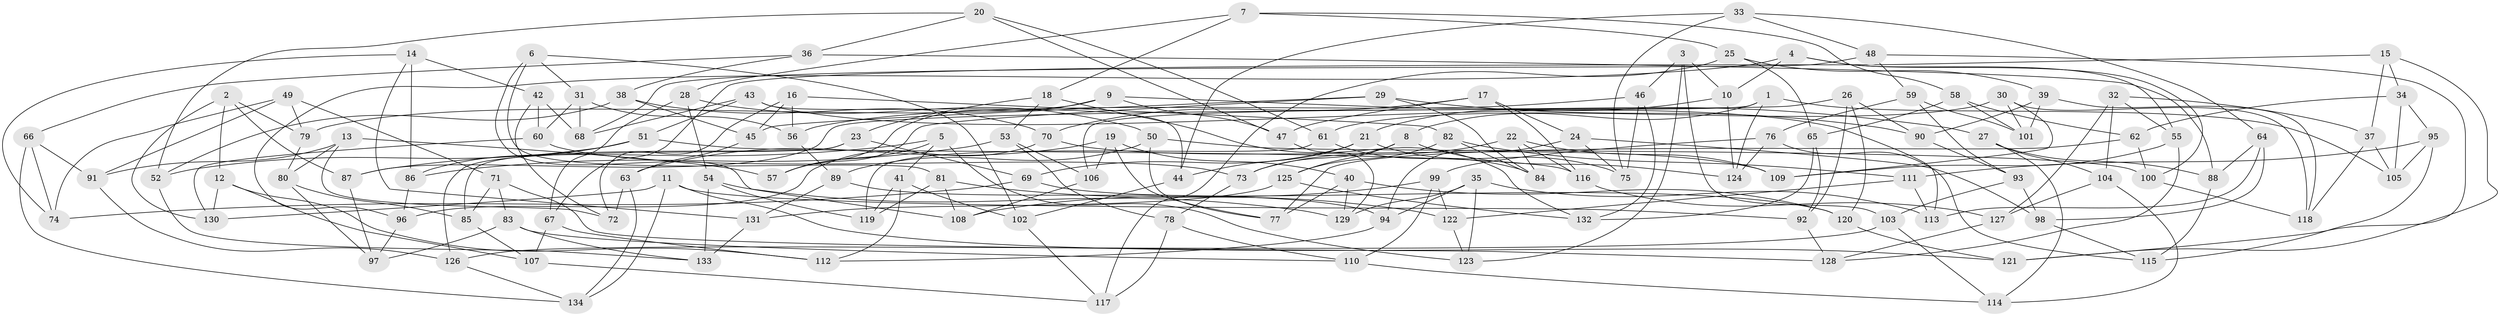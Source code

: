 // Generated by graph-tools (version 1.1) at 2025/02/03/09/25 03:02:59]
// undirected, 134 vertices, 268 edges
graph export_dot {
graph [start="1"]
  node [color=gray90,style=filled];
  1;
  2;
  3;
  4;
  5;
  6;
  7;
  8;
  9;
  10;
  11;
  12;
  13;
  14;
  15;
  16;
  17;
  18;
  19;
  20;
  21;
  22;
  23;
  24;
  25;
  26;
  27;
  28;
  29;
  30;
  31;
  32;
  33;
  34;
  35;
  36;
  37;
  38;
  39;
  40;
  41;
  42;
  43;
  44;
  45;
  46;
  47;
  48;
  49;
  50;
  51;
  52;
  53;
  54;
  55;
  56;
  57;
  58;
  59;
  60;
  61;
  62;
  63;
  64;
  65;
  66;
  67;
  68;
  69;
  70;
  71;
  72;
  73;
  74;
  75;
  76;
  77;
  78;
  79;
  80;
  81;
  82;
  83;
  84;
  85;
  86;
  87;
  88;
  89;
  90;
  91;
  92;
  93;
  94;
  95;
  96;
  97;
  98;
  99;
  100;
  101;
  102;
  103;
  104;
  105;
  106;
  107;
  108;
  109;
  110;
  111;
  112;
  113;
  114;
  115;
  116;
  117;
  118;
  119;
  120;
  121;
  122;
  123;
  124;
  125;
  126;
  127;
  128;
  129;
  130;
  131;
  132;
  133;
  134;
  1 -- 8;
  1 -- 106;
  1 -- 105;
  1 -- 124;
  2 -- 87;
  2 -- 12;
  2 -- 130;
  2 -- 79;
  3 -- 10;
  3 -- 46;
  3 -- 123;
  3 -- 103;
  4 -- 55;
  4 -- 96;
  4 -- 100;
  4 -- 10;
  5 -- 123;
  5 -- 87;
  5 -- 57;
  5 -- 41;
  6 -- 102;
  6 -- 81;
  6 -- 31;
  6 -- 108;
  7 -- 18;
  7 -- 25;
  7 -- 58;
  7 -- 28;
  8 -- 73;
  8 -- 125;
  8 -- 124;
  9 -- 47;
  9 -- 27;
  9 -- 57;
  9 -- 79;
  10 -- 21;
  10 -- 124;
  11 -- 121;
  11 -- 134;
  11 -- 130;
  11 -- 92;
  12 -- 112;
  12 -- 107;
  12 -- 130;
  13 -- 91;
  13 -- 72;
  13 -- 80;
  13 -- 57;
  14 -- 131;
  14 -- 42;
  14 -- 86;
  14 -- 74;
  15 -- 121;
  15 -- 34;
  15 -- 37;
  15 -- 67;
  16 -- 72;
  16 -- 45;
  16 -- 56;
  16 -- 82;
  17 -- 116;
  17 -- 24;
  17 -- 47;
  17 -- 70;
  18 -- 23;
  18 -- 53;
  18 -- 132;
  19 -- 77;
  19 -- 106;
  19 -- 40;
  19 -- 63;
  20 -- 61;
  20 -- 36;
  20 -- 52;
  20 -- 47;
  21 -- 75;
  21 -- 44;
  21 -- 69;
  22 -- 84;
  22 -- 73;
  22 -- 116;
  22 -- 109;
  23 -- 69;
  23 -- 126;
  23 -- 85;
  24 -- 75;
  24 -- 98;
  24 -- 94;
  25 -- 39;
  25 -- 65;
  25 -- 117;
  26 -- 90;
  26 -- 87;
  26 -- 120;
  26 -- 92;
  27 -- 88;
  27 -- 104;
  27 -- 114;
  28 -- 67;
  28 -- 50;
  28 -- 54;
  29 -- 84;
  29 -- 90;
  29 -- 45;
  29 -- 57;
  30 -- 109;
  30 -- 101;
  30 -- 118;
  30 -- 61;
  31 -- 56;
  31 -- 68;
  31 -- 60;
  32 -- 127;
  32 -- 37;
  32 -- 55;
  32 -- 104;
  33 -- 48;
  33 -- 44;
  33 -- 64;
  33 -- 75;
  34 -- 95;
  34 -- 105;
  34 -- 62;
  35 -- 113;
  35 -- 94;
  35 -- 123;
  35 -- 129;
  36 -- 38;
  36 -- 66;
  36 -- 88;
  37 -- 105;
  37 -- 118;
  38 -- 52;
  38 -- 70;
  38 -- 45;
  39 -- 101;
  39 -- 118;
  39 -- 90;
  40 -- 77;
  40 -- 129;
  40 -- 120;
  41 -- 112;
  41 -- 102;
  41 -- 119;
  42 -- 72;
  42 -- 68;
  42 -- 60;
  43 -- 113;
  43 -- 68;
  43 -- 44;
  43 -- 51;
  44 -- 102;
  45 -- 63;
  46 -- 75;
  46 -- 132;
  46 -- 56;
  47 -- 129;
  48 -- 68;
  48 -- 121;
  48 -- 59;
  49 -- 79;
  49 -- 74;
  49 -- 71;
  49 -- 91;
  50 -- 77;
  50 -- 89;
  50 -- 100;
  51 -- 116;
  51 -- 86;
  51 -- 52;
  52 -- 133;
  53 -- 86;
  53 -- 106;
  53 -- 78;
  54 -- 129;
  54 -- 133;
  54 -- 119;
  55 -- 109;
  55 -- 128;
  56 -- 89;
  58 -- 65;
  58 -- 101;
  58 -- 62;
  59 -- 101;
  59 -- 93;
  59 -- 76;
  60 -- 73;
  60 -- 130;
  61 -- 119;
  61 -- 84;
  62 -- 100;
  62 -- 77;
  63 -- 72;
  63 -- 134;
  64 -- 98;
  64 -- 113;
  64 -- 88;
  65 -- 132;
  65 -- 92;
  66 -- 134;
  66 -- 91;
  66 -- 74;
  67 -- 107;
  67 -- 112;
  69 -- 74;
  69 -- 120;
  70 -- 96;
  70 -- 109;
  71 -- 128;
  71 -- 83;
  71 -- 85;
  73 -- 78;
  76 -- 115;
  76 -- 124;
  76 -- 99;
  78 -- 117;
  78 -- 110;
  79 -- 80;
  80 -- 85;
  80 -- 97;
  81 -- 108;
  81 -- 119;
  81 -- 122;
  82 -- 84;
  82 -- 111;
  82 -- 125;
  83 -- 97;
  83 -- 110;
  83 -- 133;
  85 -- 107;
  86 -- 96;
  87 -- 97;
  88 -- 115;
  89 -- 94;
  89 -- 131;
  90 -- 93;
  91 -- 126;
  92 -- 128;
  93 -- 103;
  93 -- 98;
  94 -- 112;
  95 -- 115;
  95 -- 111;
  95 -- 105;
  96 -- 97;
  98 -- 115;
  99 -- 122;
  99 -- 108;
  99 -- 110;
  100 -- 118;
  102 -- 117;
  103 -- 114;
  103 -- 126;
  104 -- 127;
  104 -- 114;
  106 -- 108;
  107 -- 117;
  110 -- 114;
  111 -- 113;
  111 -- 122;
  116 -- 127;
  120 -- 121;
  122 -- 123;
  125 -- 131;
  125 -- 132;
  126 -- 134;
  127 -- 128;
  131 -- 133;
}
